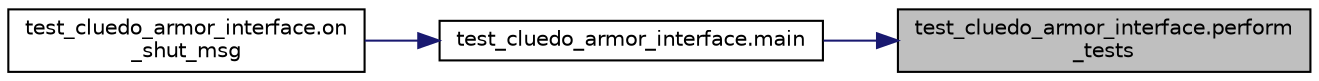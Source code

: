 digraph "test_cluedo_armor_interface.perform_tests"
{
 // LATEX_PDF_SIZE
  edge [fontname="Helvetica",fontsize="10",labelfontname="Helvetica",labelfontsize="10"];
  node [fontname="Helvetica",fontsize="10",shape=record];
  rankdir="RL";
  Node1 [label="test_cluedo_armor_interface.perform\l_tests",height=0.2,width=0.4,color="black", fillcolor="grey75", style="filled", fontcolor="black",tooltip=" "];
  Node1 -> Node2 [dir="back",color="midnightblue",fontsize="10",style="solid",fontname="Helvetica"];
  Node2 [label="test_cluedo_armor_interface.main",height=0.2,width=0.4,color="black", fillcolor="white", style="filled",URL="$a00166_a45d9d9dc7052c7fabbaa6f2806e82df1.html#a45d9d9dc7052c7fabbaa6f2806e82df1",tooltip=" "];
  Node2 -> Node3 [dir="back",color="midnightblue",fontsize="10",style="solid",fontname="Helvetica"];
  Node3 [label="test_cluedo_armor_interface.on\l_shut_msg",height=0.2,width=0.4,color="black", fillcolor="white", style="filled",URL="$a00166_a11beb134cd594225e8cdc2302cefec53.html#a11beb134cd594225e8cdc2302cefec53",tooltip=" "];
}
